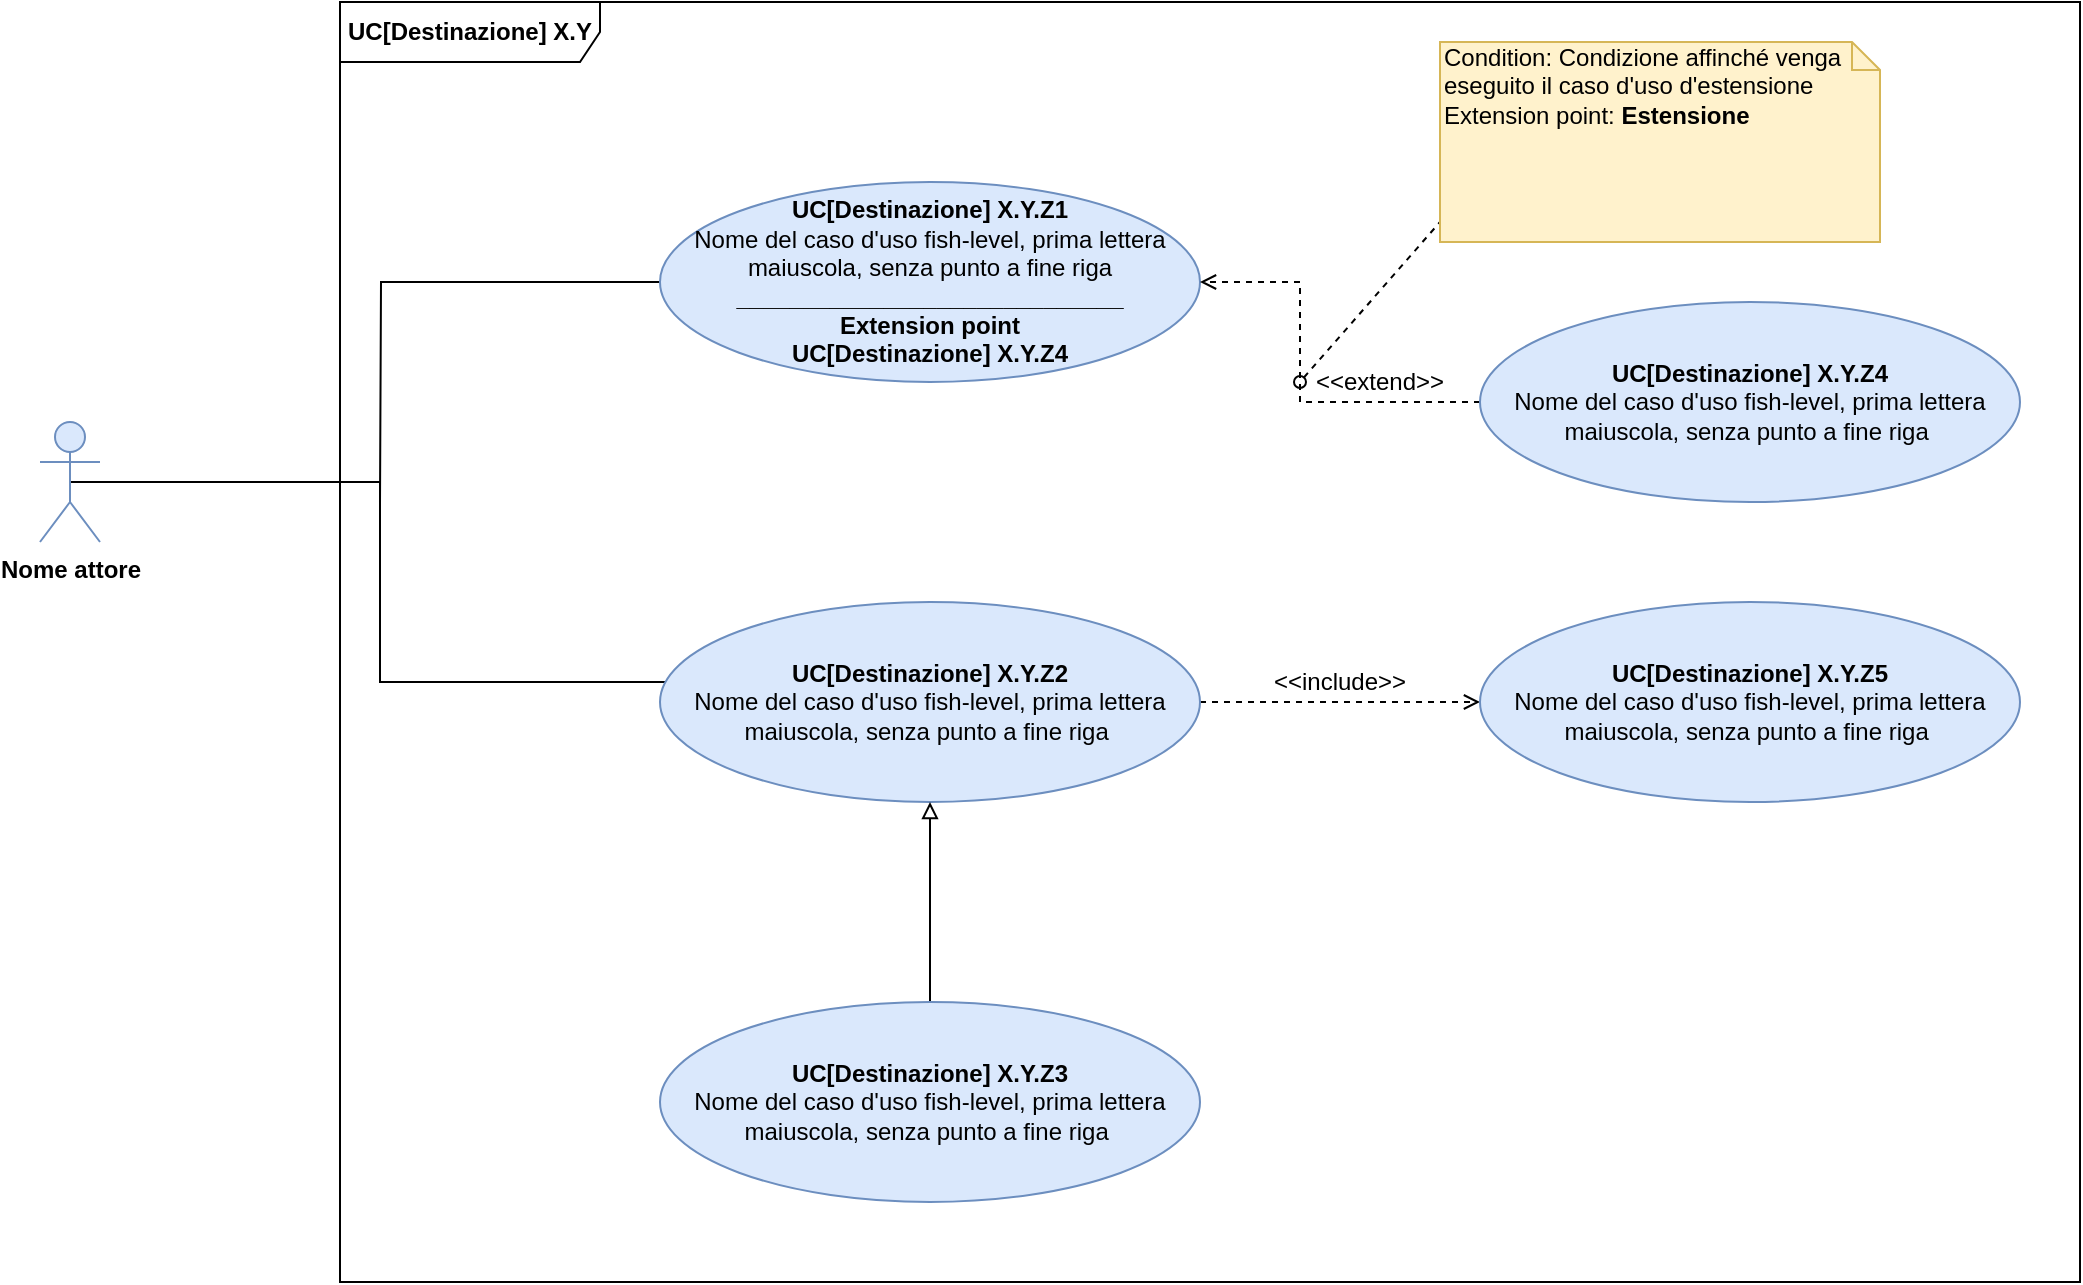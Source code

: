 <mxfile version="12.5.1"><diagram name="Page-1" id="e7e014a7-5840-1c2e-5031-d8a46d1fe8dd"><mxGraphModel dx="1550" dy="836" grid="1" gridSize="10" guides="1" tooltips="1" connect="1" arrows="1" fold="1" page="1" pageScale="1" pageWidth="1169" pageHeight="826" background="#ffffff" math="0" shadow="0"><root><mxCell id="0"/><mxCell id="1" parent="0"/><mxCell id="yFqueE0bvkqC2CLvMh4e-42" value="&lt;b&gt;UC[Destinazione] X.Y&lt;/b&gt;" style="shape=umlFrame;whiteSpace=wrap;html=1;width=130;height=30;" parent="1" vertex="1"><mxGeometry x="240" y="160" width="870" height="640" as="geometry"/></mxCell><mxCell id="yFqueE0bvkqC2CLvMh4e-50" style="edgeStyle=orthogonalEdgeStyle;rounded=0;orthogonalLoop=1;jettySize=auto;html=1;exitX=0.5;exitY=0.5;exitDx=0;exitDy=0;exitPerimeter=0;endArrow=none;endFill=0;" parent="1" source="yFqueE0bvkqC2CLvMh4e-43" target="yFqueE0bvkqC2CLvMh4e-49" edge="1"><mxGeometry relative="1" as="geometry"><mxPoint x="200" y="400" as="targetPoint"/><Array as="points"><mxPoint x="260" y="400"/><mxPoint x="260" y="500"/></Array></mxGeometry></mxCell><mxCell id="yFqueE0bvkqC2CLvMh4e-43" value="&lt;b&gt;Nome attore&lt;/b&gt;" style="shape=umlActor;verticalLabelPosition=bottom;labelBackgroundColor=#ffffff;verticalAlign=top;html=1;fillColor=#dae8fc;strokeColor=#6c8ebf;" parent="1" vertex="1"><mxGeometry x="90" y="370" width="30" height="60" as="geometry"/></mxCell><mxCell id="yFqueE0bvkqC2CLvMh4e-51" style="edgeStyle=orthogonalEdgeStyle;rounded=0;orthogonalLoop=1;jettySize=auto;html=1;exitX=0;exitY=0.5;exitDx=0;exitDy=0;endArrow=none;endFill=0;" parent="1" source="yFqueE0bvkqC2CLvMh4e-47" edge="1"><mxGeometry relative="1" as="geometry"><mxPoint x="260" y="410" as="targetPoint"/></mxGeometry></mxCell><mxCell id="yFqueE0bvkqC2CLvMh4e-47" value="&lt;b&gt;UC[Destinazione] X.Y.Z1&lt;/b&gt;&lt;br&gt;&lt;span style=&quot;text-align: left ; white-space: nowrap&quot;&gt;Nome&amp;nbsp;del&amp;nbsp;caso&amp;nbsp;d'uso&amp;nbsp;fish-level,&amp;nbsp;prima&amp;nbsp;lettera&lt;br&gt;maiuscola,&amp;nbsp;senza&amp;nbsp;punto&amp;nbsp;a&amp;nbsp;fine&amp;nbsp;riga&lt;br&gt;&lt;/span&gt;&lt;b&gt;_____________________________&lt;br&gt;Extension point&lt;br&gt;&lt;/b&gt;&lt;b&gt;UC[Destinazione] X.Y.Z4&lt;/b&gt;&lt;b&gt;&lt;br&gt;&lt;/b&gt;" style="ellipse;whiteSpace=wrap;html=1;fillColor=#dae8fc;strokeColor=#6c8ebf;" parent="1" vertex="1"><mxGeometry x="400" y="250" width="270" height="100" as="geometry"/></mxCell><mxCell id="yFqueE0bvkqC2CLvMh4e-57" style="edgeStyle=orthogonalEdgeStyle;rounded=0;orthogonalLoop=1;jettySize=auto;html=1;exitX=1;exitY=0.5;exitDx=0;exitDy=0;entryX=0;entryY=0.5;entryDx=0;entryDy=0;dashed=1;startArrow=none;startFill=0;endArrow=open;endFill=0;" parent="1" source="yFqueE0bvkqC2CLvMh4e-49" target="yFqueE0bvkqC2CLvMh4e-56" edge="1"><mxGeometry relative="1" as="geometry"/></mxCell><mxCell id="yFqueE0bvkqC2CLvMh4e-49" value="&lt;b&gt;UC[Destinazione] X.Y.Z2&lt;/b&gt;&lt;br&gt;&lt;span style=&quot;text-align: left ; white-space: nowrap&quot;&gt;Nome&amp;nbsp;del&amp;nbsp;caso&amp;nbsp;d'uso&amp;nbsp;fish-level,&amp;nbsp;prima&amp;nbsp;lettera&lt;br&gt;maiuscola,&amp;nbsp;senza&amp;nbsp;punto&amp;nbsp;a&amp;nbsp;fine&amp;nbsp;riga&lt;/span&gt;&amp;nbsp;" style="ellipse;whiteSpace=wrap;html=1;fillColor=#dae8fc;strokeColor=#6c8ebf;" parent="1" vertex="1"><mxGeometry x="400" y="460" width="270" height="100" as="geometry"/></mxCell><mxCell id="yFqueE0bvkqC2CLvMh4e-53" style="rounded=0;orthogonalLoop=1;jettySize=auto;html=1;exitX=0;exitY=0.5;exitDx=0;exitDy=0;endArrow=open;endFill=0;startArrow=none;startFill=0;dashed=1;edgeStyle=orthogonalEdgeStyle;" parent="1" source="yFqueE0bvkqC2CLvMh4e-52" target="yFqueE0bvkqC2CLvMh4e-47" edge="1"><mxGeometry relative="1" as="geometry"><Array as="points"><mxPoint x="720" y="360"/><mxPoint x="720" y="300"/></Array></mxGeometry></mxCell><mxCell id="yFqueE0bvkqC2CLvMh4e-52" value="&lt;b&gt;UC[Destinazione] X.Y.Z4&lt;/b&gt;&lt;br&gt;&lt;span style=&quot;text-align: left ; white-space: nowrap&quot;&gt;Nome&amp;nbsp;del&amp;nbsp;caso&amp;nbsp;d'uso&amp;nbsp;fish-level,&amp;nbsp;prima&amp;nbsp;lettera&lt;br&gt;maiuscola,&amp;nbsp;senza&amp;nbsp;punto&amp;nbsp;a&amp;nbsp;fine&amp;nbsp;riga&lt;/span&gt;&amp;nbsp;" style="ellipse;whiteSpace=wrap;html=1;fillColor=#dae8fc;strokeColor=#6c8ebf;" parent="1" vertex="1"><mxGeometry x="810" y="310" width="270" height="100" as="geometry"/></mxCell><mxCell id="yFqueE0bvkqC2CLvMh4e-55" value="&amp;lt;&amp;lt;extend&amp;gt;&amp;gt;" style="text;html=1;strokeColor=none;fillColor=none;align=center;verticalAlign=middle;whiteSpace=wrap;rounded=0;" parent="1" vertex="1"><mxGeometry x="740" y="340" width="40" height="20" as="geometry"/></mxCell><mxCell id="yFqueE0bvkqC2CLvMh4e-56" value="&lt;b&gt;UC[Destinazione] X.Y.Z5&lt;/b&gt;&lt;br&gt;&lt;span style=&quot;text-align: left ; white-space: nowrap&quot;&gt;Nome&amp;nbsp;del&amp;nbsp;caso&amp;nbsp;d'uso&amp;nbsp;fish-level,&amp;nbsp;prima&amp;nbsp;lettera&lt;br&gt;maiuscola,&amp;nbsp;senza&amp;nbsp;punto&amp;nbsp;a&amp;nbsp;fine&amp;nbsp;riga&lt;/span&gt;&amp;nbsp;" style="ellipse;whiteSpace=wrap;html=1;fillColor=#dae8fc;strokeColor=#6c8ebf;" parent="1" vertex="1"><mxGeometry x="810" y="460" width="270" height="100" as="geometry"/></mxCell><mxCell id="yFqueE0bvkqC2CLvMh4e-58" value="&amp;lt;&amp;lt;include&amp;gt;&amp;gt;" style="text;html=1;strokeColor=none;fillColor=none;align=center;verticalAlign=middle;whiteSpace=wrap;rounded=0;" parent="1" vertex="1"><mxGeometry x="720" y="490" width="40" height="20" as="geometry"/></mxCell><mxCell id="yFqueE0bvkqC2CLvMh4e-59" value="" style="endArrow=none;html=1;dashed=1;startArrow=oval;startFill=0;" parent="1" edge="1"><mxGeometry width="50" height="50" relative="1" as="geometry"><mxPoint x="720" y="350" as="sourcePoint"/><mxPoint x="790" y="270" as="targetPoint"/></mxGeometry></mxCell><mxCell id="yFqueE0bvkqC2CLvMh4e-60" value="Condition: Condizione affinché venga eseguito il caso d'uso d'estensione&lt;br&gt;Extension point: &lt;b&gt;Estensione&lt;/b&gt;" style="shape=note;whiteSpace=wrap;html=1;size=14;verticalAlign=top;align=left;spacingTop=-6;fillColor=#fff2cc;strokeColor=#d6b656;" parent="1" vertex="1"><mxGeometry x="790" y="180" width="220" height="100" as="geometry"/></mxCell><mxCell id="yFqueE0bvkqC2CLvMh4e-62" style="edgeStyle=orthogonalEdgeStyle;rounded=0;orthogonalLoop=1;jettySize=auto;html=1;exitX=0.5;exitY=0;exitDx=0;exitDy=0;startArrow=none;startFill=0;endArrow=block;endFill=0;" parent="1" source="yFqueE0bvkqC2CLvMh4e-61" target="yFqueE0bvkqC2CLvMh4e-49" edge="1"><mxGeometry relative="1" as="geometry"/></mxCell><mxCell id="yFqueE0bvkqC2CLvMh4e-61" value="&lt;b&gt;UC[Destinazione] X.Y.Z3&lt;/b&gt;&lt;br&gt;&lt;span style=&quot;text-align: left ; white-space: nowrap&quot;&gt;Nome&amp;nbsp;del&amp;nbsp;caso&amp;nbsp;d'uso&amp;nbsp;fish-level,&amp;nbsp;prima&amp;nbsp;lettera&lt;br&gt;maiuscola,&amp;nbsp;senza&amp;nbsp;punto&amp;nbsp;a&amp;nbsp;fine&amp;nbsp;riga&lt;/span&gt;&amp;nbsp;" style="ellipse;whiteSpace=wrap;html=1;fillColor=#dae8fc;strokeColor=#6c8ebf;" parent="1" vertex="1"><mxGeometry x="400" y="660" width="270" height="100" as="geometry"/></mxCell></root></mxGraphModel></diagram></mxfile>